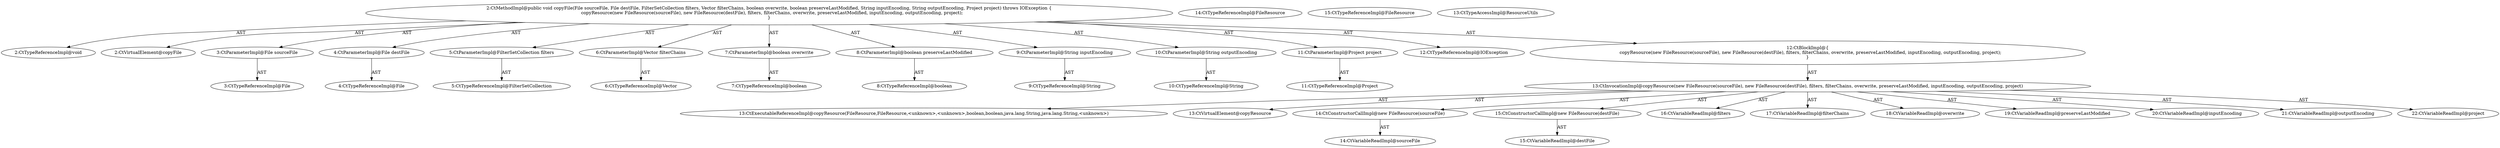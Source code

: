 digraph "copyFile#?,File,File,FilterSetCollection,Vector,boolean,boolean,String,String,Project" {
0 [label="2:CtTypeReferenceImpl@void" shape=ellipse]
1 [label="2:CtVirtualElement@copyFile" shape=ellipse]
2 [label="3:CtParameterImpl@File sourceFile" shape=ellipse]
3 [label="3:CtTypeReferenceImpl@File" shape=ellipse]
4 [label="4:CtParameterImpl@File destFile" shape=ellipse]
5 [label="4:CtTypeReferenceImpl@File" shape=ellipse]
6 [label="5:CtParameterImpl@FilterSetCollection filters" shape=ellipse]
7 [label="5:CtTypeReferenceImpl@FilterSetCollection" shape=ellipse]
8 [label="6:CtParameterImpl@Vector filterChains" shape=ellipse]
9 [label="6:CtTypeReferenceImpl@Vector" shape=ellipse]
10 [label="7:CtParameterImpl@boolean overwrite" shape=ellipse]
11 [label="7:CtTypeReferenceImpl@boolean" shape=ellipse]
12 [label="8:CtParameterImpl@boolean preserveLastModified" shape=ellipse]
13 [label="8:CtTypeReferenceImpl@boolean" shape=ellipse]
14 [label="9:CtParameterImpl@String inputEncoding" shape=ellipse]
15 [label="9:CtTypeReferenceImpl@String" shape=ellipse]
16 [label="10:CtParameterImpl@String outputEncoding" shape=ellipse]
17 [label="10:CtTypeReferenceImpl@String" shape=ellipse]
18 [label="11:CtParameterImpl@Project project" shape=ellipse]
19 [label="11:CtTypeReferenceImpl@Project" shape=ellipse]
20 [label="12:CtTypeReferenceImpl@IOException" shape=ellipse]
21 [label="13:CtExecutableReferenceImpl@copyResource(FileResource,FileResource,<unknown>,<unknown>,boolean,boolean,java.lang.String,java.lang.String,<unknown>)" shape=ellipse]
22 [label="13:CtVirtualElement@copyResource" shape=ellipse]
23 [label="14:CtTypeReferenceImpl@FileResource" shape=ellipse]
24 [label="14:CtVariableReadImpl@sourceFile" shape=ellipse]
25 [label="14:CtConstructorCallImpl@new FileResource(sourceFile)" shape=ellipse]
26 [label="15:CtTypeReferenceImpl@FileResource" shape=ellipse]
27 [label="15:CtVariableReadImpl@destFile" shape=ellipse]
28 [label="15:CtConstructorCallImpl@new FileResource(destFile)" shape=ellipse]
29 [label="16:CtVariableReadImpl@filters" shape=ellipse]
30 [label="17:CtVariableReadImpl@filterChains" shape=ellipse]
31 [label="18:CtVariableReadImpl@overwrite" shape=ellipse]
32 [label="19:CtVariableReadImpl@preserveLastModified" shape=ellipse]
33 [label="20:CtVariableReadImpl@inputEncoding" shape=ellipse]
34 [label="21:CtVariableReadImpl@outputEncoding" shape=ellipse]
35 [label="22:CtVariableReadImpl@project" shape=ellipse]
36 [label="13:CtInvocationImpl@copyResource(new FileResource(sourceFile), new FileResource(destFile), filters, filterChains, overwrite, preserveLastModified, inputEncoding, outputEncoding, project)" shape=ellipse]
37 [label="12:CtBlockImpl@\{
    copyResource(new FileResource(sourceFile), new FileResource(destFile), filters, filterChains, overwrite, preserveLastModified, inputEncoding, outputEncoding, project);
\}" shape=ellipse]
38 [label="2:CtMethodImpl@public void copyFile(File sourceFile, File destFile, FilterSetCollection filters, Vector filterChains, boolean overwrite, boolean preserveLastModified, String inputEncoding, String outputEncoding, Project project) throws IOException \{
    copyResource(new FileResource(sourceFile), new FileResource(destFile), filters, filterChains, overwrite, preserveLastModified, inputEncoding, outputEncoding, project);
\}" shape=ellipse]
39 [label="13:CtTypeAccessImpl@ResourceUtils" shape=ellipse]
2 -> 3 [label="AST"];
4 -> 5 [label="AST"];
6 -> 7 [label="AST"];
8 -> 9 [label="AST"];
10 -> 11 [label="AST"];
12 -> 13 [label="AST"];
14 -> 15 [label="AST"];
16 -> 17 [label="AST"];
18 -> 19 [label="AST"];
25 -> 24 [label="AST"];
28 -> 27 [label="AST"];
36 -> 22 [label="AST"];
36 -> 21 [label="AST"];
36 -> 25 [label="AST"];
36 -> 28 [label="AST"];
36 -> 29 [label="AST"];
36 -> 30 [label="AST"];
36 -> 31 [label="AST"];
36 -> 32 [label="AST"];
36 -> 33 [label="AST"];
36 -> 34 [label="AST"];
36 -> 35 [label="AST"];
37 -> 36 [label="AST"];
38 -> 1 [label="AST"];
38 -> 0 [label="AST"];
38 -> 2 [label="AST"];
38 -> 4 [label="AST"];
38 -> 6 [label="AST"];
38 -> 8 [label="AST"];
38 -> 10 [label="AST"];
38 -> 12 [label="AST"];
38 -> 14 [label="AST"];
38 -> 16 [label="AST"];
38 -> 18 [label="AST"];
38 -> 20 [label="AST"];
38 -> 37 [label="AST"];
}